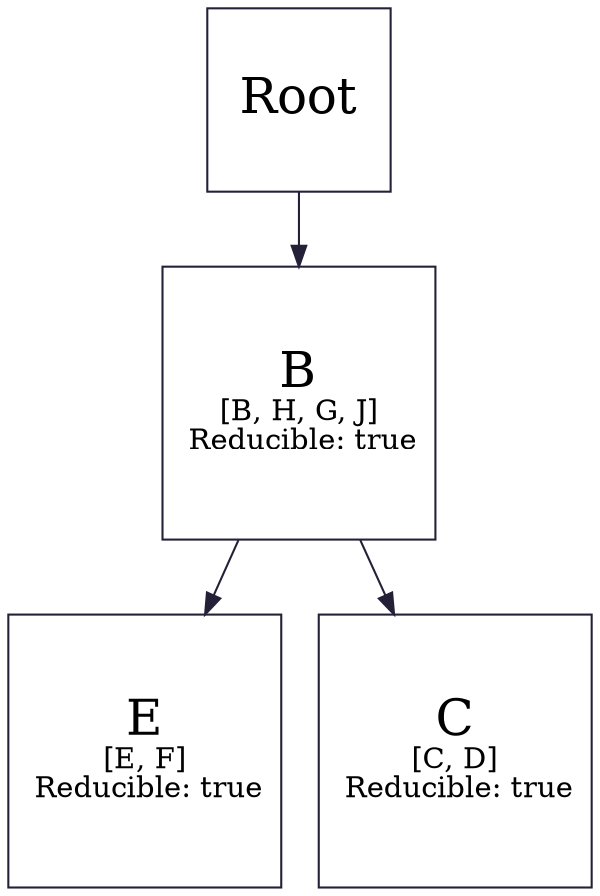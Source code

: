 digraph G {
    graph[color="#242038"]
    node[color="#242038", shape=square]
    edge[color="#242038"]
    Root [label=<<font point-size="24.0"> Root </font>>]
    B [label=<<font point-size="24.0"> B </font><br/> [B, H, G, J] <br/> Reducible: true>]
    E [label=<<font point-size="24.0"> E </font><br/> [E, F] <br/> Reducible: true>]
    C [label=<<font point-size="24.0"> C </font><br/> [C, D] <br/> Reducible: true>]
    Root->B
    B->E
    B->C
}
